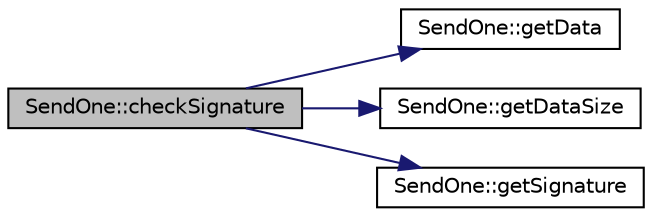 digraph "SendOne::checkSignature"
{
  edge [fontname="Helvetica",fontsize="10",labelfontname="Helvetica",labelfontsize="10"];
  node [fontname="Helvetica",fontsize="10",shape=record];
  rankdir="LR";
  Node0 [label="SendOne::checkSignature",height=0.2,width=0.4,color="black", fillcolor="grey75", style="filled", fontcolor="black"];
  Node0 -> Node1 [color="midnightblue",fontsize="10",style="solid",fontname="Helvetica"];
  Node1 [label="SendOne::getData",height=0.2,width=0.4,color="black", fillcolor="white", style="filled",URL="$class_send_one.html#a8c211f53b27a11218d5f68d8d653ba90",tooltip="Get pointer to command data structure. "];
  Node0 -> Node2 [color="midnightblue",fontsize="10",style="solid",fontname="Helvetica"];
  Node2 [label="SendOne::getDataSize",height=0.2,width=0.4,color="black", fillcolor="white", style="filled",URL="$class_send_one.html#a3f0ef1adb8f35569344a2fc67702ebaa",tooltip="Get data struct size. Without signature. "];
  Node0 -> Node3 [color="midnightblue",fontsize="10",style="solid",fontname="Helvetica"];
  Node3 [label="SendOne::getSignature",height=0.2,width=0.4,color="black", fillcolor="white", style="filled",URL="$class_send_one.html#a3b0310db72676418bb29cfdc602bfeba",tooltip="Get pointer to signature data. "];
}

